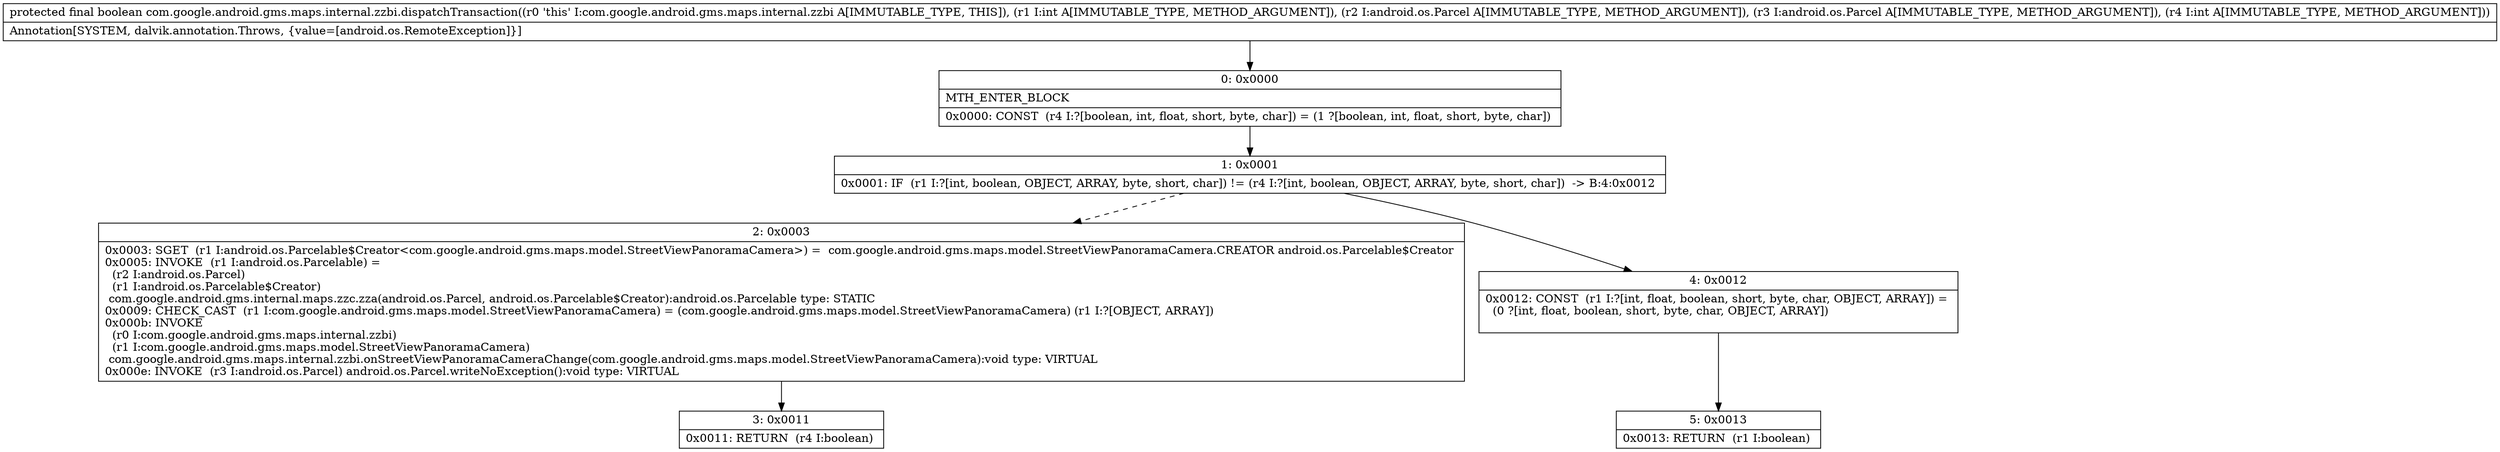 digraph "CFG forcom.google.android.gms.maps.internal.zzbi.dispatchTransaction(ILandroid\/os\/Parcel;Landroid\/os\/Parcel;I)Z" {
Node_0 [shape=record,label="{0\:\ 0x0000|MTH_ENTER_BLOCK\l|0x0000: CONST  (r4 I:?[boolean, int, float, short, byte, char]) = (1 ?[boolean, int, float, short, byte, char]) \l}"];
Node_1 [shape=record,label="{1\:\ 0x0001|0x0001: IF  (r1 I:?[int, boolean, OBJECT, ARRAY, byte, short, char]) != (r4 I:?[int, boolean, OBJECT, ARRAY, byte, short, char])  \-\> B:4:0x0012 \l}"];
Node_2 [shape=record,label="{2\:\ 0x0003|0x0003: SGET  (r1 I:android.os.Parcelable$Creator\<com.google.android.gms.maps.model.StreetViewPanoramaCamera\>) =  com.google.android.gms.maps.model.StreetViewPanoramaCamera.CREATOR android.os.Parcelable$Creator \l0x0005: INVOKE  (r1 I:android.os.Parcelable) = \l  (r2 I:android.os.Parcel)\l  (r1 I:android.os.Parcelable$Creator)\l com.google.android.gms.internal.maps.zzc.zza(android.os.Parcel, android.os.Parcelable$Creator):android.os.Parcelable type: STATIC \l0x0009: CHECK_CAST  (r1 I:com.google.android.gms.maps.model.StreetViewPanoramaCamera) = (com.google.android.gms.maps.model.StreetViewPanoramaCamera) (r1 I:?[OBJECT, ARRAY]) \l0x000b: INVOKE  \l  (r0 I:com.google.android.gms.maps.internal.zzbi)\l  (r1 I:com.google.android.gms.maps.model.StreetViewPanoramaCamera)\l com.google.android.gms.maps.internal.zzbi.onStreetViewPanoramaCameraChange(com.google.android.gms.maps.model.StreetViewPanoramaCamera):void type: VIRTUAL \l0x000e: INVOKE  (r3 I:android.os.Parcel) android.os.Parcel.writeNoException():void type: VIRTUAL \l}"];
Node_3 [shape=record,label="{3\:\ 0x0011|0x0011: RETURN  (r4 I:boolean) \l}"];
Node_4 [shape=record,label="{4\:\ 0x0012|0x0012: CONST  (r1 I:?[int, float, boolean, short, byte, char, OBJECT, ARRAY]) = \l  (0 ?[int, float, boolean, short, byte, char, OBJECT, ARRAY])\l \l}"];
Node_5 [shape=record,label="{5\:\ 0x0013|0x0013: RETURN  (r1 I:boolean) \l}"];
MethodNode[shape=record,label="{protected final boolean com.google.android.gms.maps.internal.zzbi.dispatchTransaction((r0 'this' I:com.google.android.gms.maps.internal.zzbi A[IMMUTABLE_TYPE, THIS]), (r1 I:int A[IMMUTABLE_TYPE, METHOD_ARGUMENT]), (r2 I:android.os.Parcel A[IMMUTABLE_TYPE, METHOD_ARGUMENT]), (r3 I:android.os.Parcel A[IMMUTABLE_TYPE, METHOD_ARGUMENT]), (r4 I:int A[IMMUTABLE_TYPE, METHOD_ARGUMENT]))  | Annotation[SYSTEM, dalvik.annotation.Throws, \{value=[android.os.RemoteException]\}]\l}"];
MethodNode -> Node_0;
Node_0 -> Node_1;
Node_1 -> Node_2[style=dashed];
Node_1 -> Node_4;
Node_2 -> Node_3;
Node_4 -> Node_5;
}

